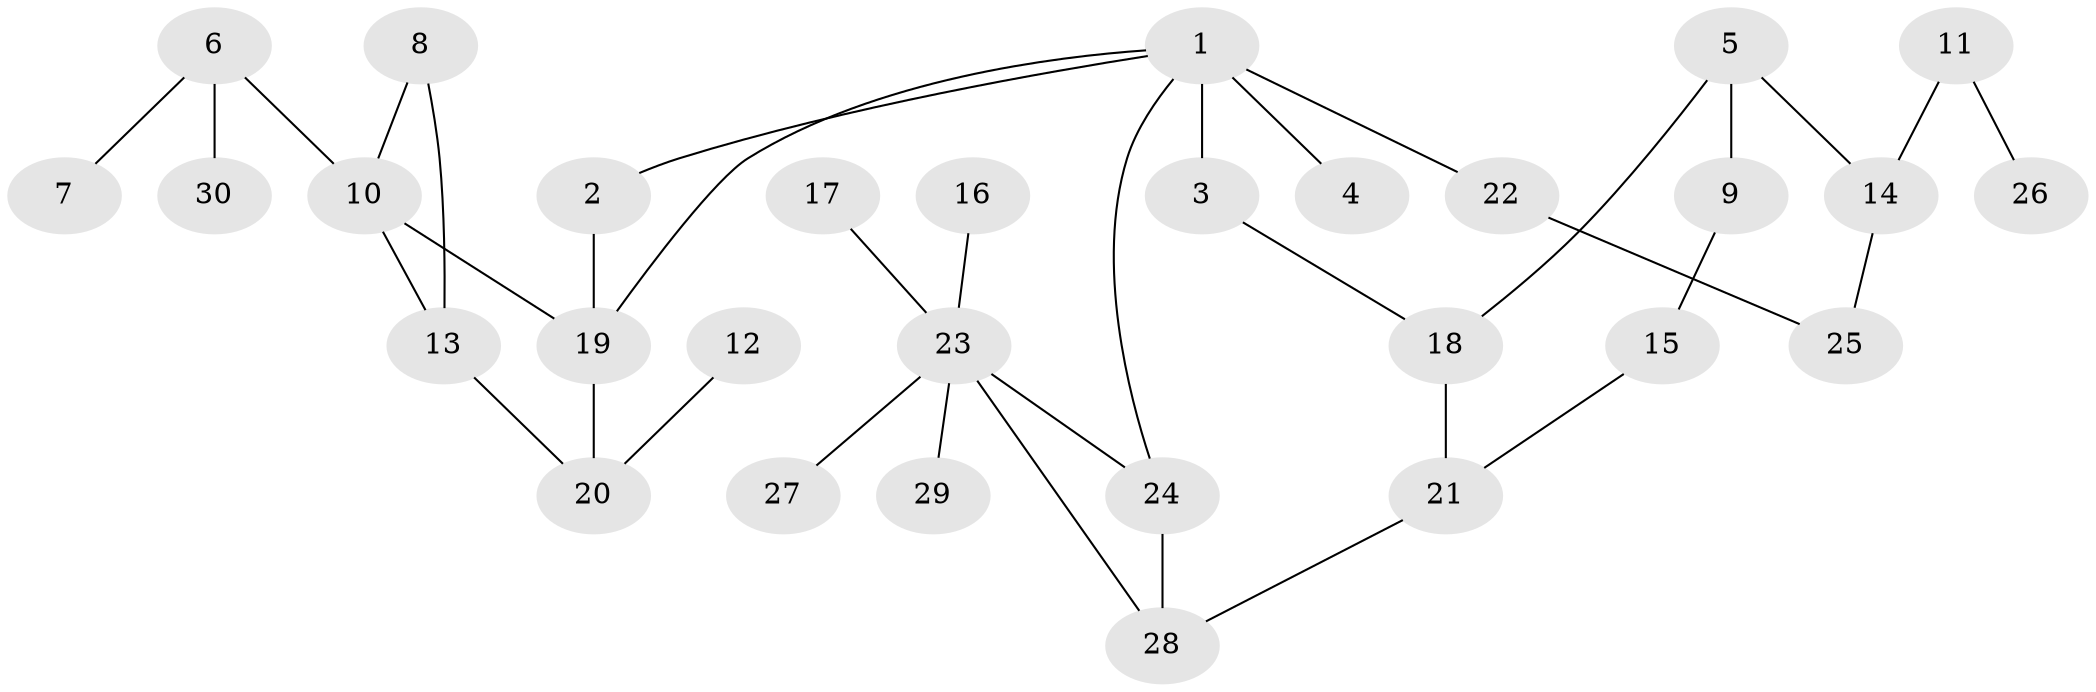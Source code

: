 // original degree distribution, {5: 0.1016949152542373, 3: 0.1016949152542373, 2: 0.288135593220339, 1: 0.3728813559322034, 4: 0.13559322033898305}
// Generated by graph-tools (version 1.1) at 2025/25/03/09/25 03:25:24]
// undirected, 30 vertices, 36 edges
graph export_dot {
graph [start="1"]
  node [color=gray90,style=filled];
  1;
  2;
  3;
  4;
  5;
  6;
  7;
  8;
  9;
  10;
  11;
  12;
  13;
  14;
  15;
  16;
  17;
  18;
  19;
  20;
  21;
  22;
  23;
  24;
  25;
  26;
  27;
  28;
  29;
  30;
  1 -- 2 [weight=1.0];
  1 -- 3 [weight=1.0];
  1 -- 4 [weight=1.0];
  1 -- 19 [weight=1.0];
  1 -- 22 [weight=2.0];
  1 -- 24 [weight=1.0];
  2 -- 19 [weight=1.0];
  3 -- 18 [weight=1.0];
  5 -- 9 [weight=1.0];
  5 -- 14 [weight=1.0];
  5 -- 18 [weight=1.0];
  6 -- 7 [weight=1.0];
  6 -- 10 [weight=1.0];
  6 -- 30 [weight=1.0];
  8 -- 10 [weight=1.0];
  8 -- 13 [weight=1.0];
  9 -- 15 [weight=1.0];
  10 -- 13 [weight=1.0];
  10 -- 19 [weight=1.0];
  11 -- 14 [weight=1.0];
  11 -- 26 [weight=1.0];
  12 -- 20 [weight=1.0];
  13 -- 20 [weight=1.0];
  14 -- 25 [weight=1.0];
  15 -- 21 [weight=1.0];
  16 -- 23 [weight=1.0];
  17 -- 23 [weight=1.0];
  18 -- 21 [weight=2.0];
  19 -- 20 [weight=2.0];
  21 -- 28 [weight=1.0];
  22 -- 25 [weight=1.0];
  23 -- 24 [weight=1.0];
  23 -- 27 [weight=1.0];
  23 -- 28 [weight=1.0];
  23 -- 29 [weight=1.0];
  24 -- 28 [weight=1.0];
}
